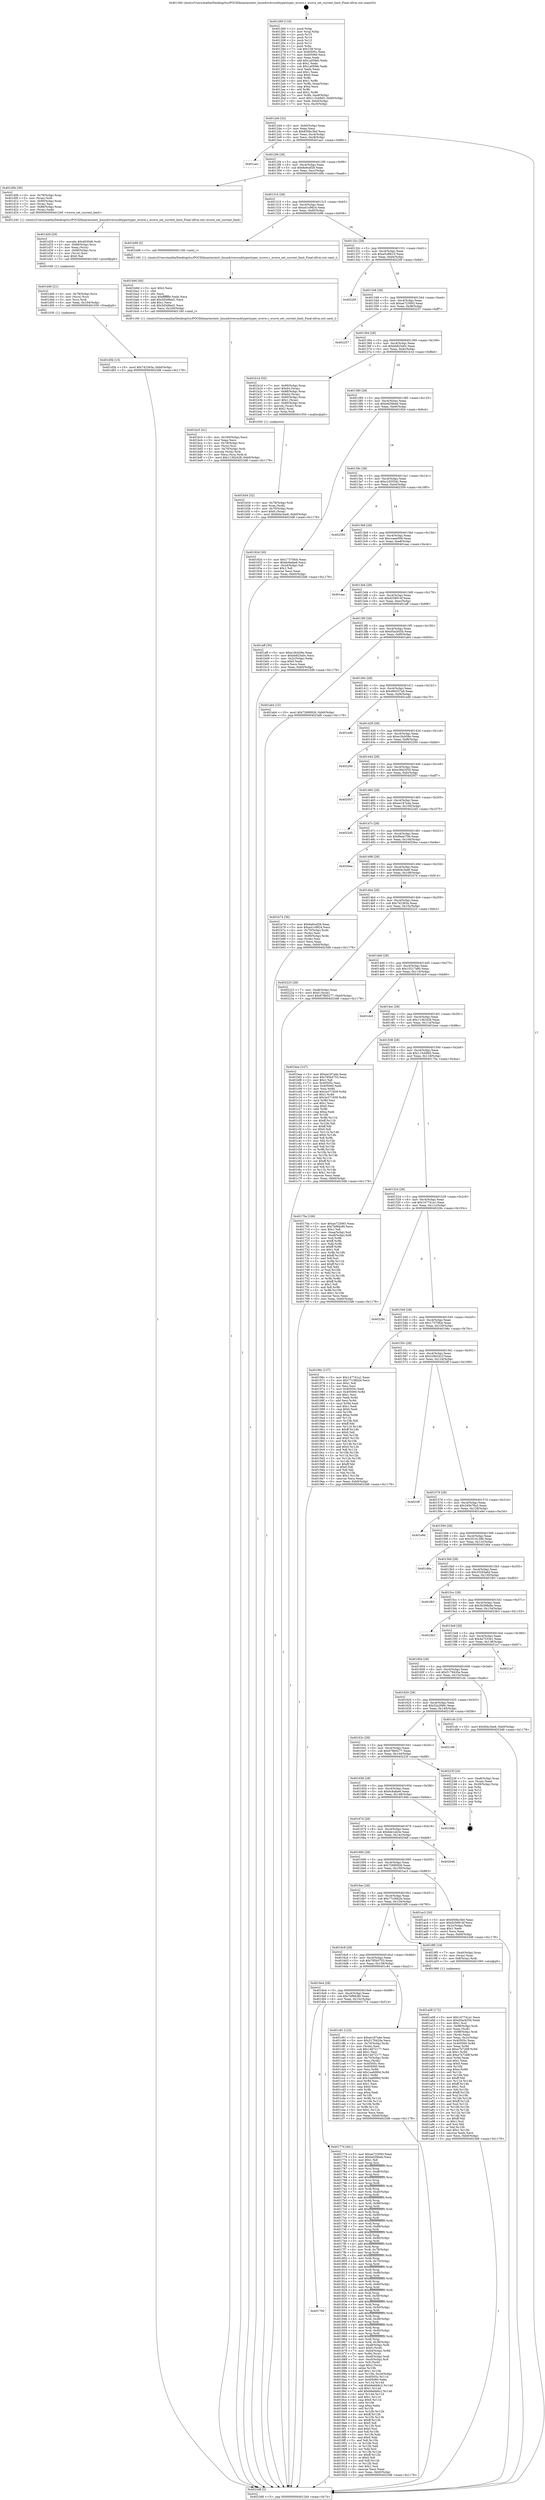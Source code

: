 digraph "0x401260" {
  label = "0x401260 (/mnt/c/Users/mathe/Desktop/tcc/POCII/binaries/extr_linuxdriversusbtypectypec_wcove.c_wcove_set_current_limit_Final-ollvm.out::main(0))"
  labelloc = "t"
  node[shape=record]

  Entry [label="",width=0.3,height=0.3,shape=circle,fillcolor=black,style=filled]
  "0x4012d4" [label="{
     0x4012d4 [32]\l
     | [instrs]\l
     &nbsp;&nbsp;0x4012d4 \<+6\>: mov -0xb0(%rbp),%eax\l
     &nbsp;&nbsp;0x4012da \<+2\>: mov %eax,%ecx\l
     &nbsp;&nbsp;0x4012dc \<+6\>: sub $0x850bc3b0,%ecx\l
     &nbsp;&nbsp;0x4012e2 \<+6\>: mov %eax,-0xc4(%rbp)\l
     &nbsp;&nbsp;0x4012e8 \<+6\>: mov %ecx,-0xc8(%rbp)\l
     &nbsp;&nbsp;0x4012ee \<+6\>: je 0000000000401ae1 \<main+0x881\>\l
  }"]
  "0x401ae1" [label="{
     0x401ae1\l
  }", style=dashed]
  "0x4012f4" [label="{
     0x4012f4 [28]\l
     | [instrs]\l
     &nbsp;&nbsp;0x4012f4 \<+5\>: jmp 00000000004012f9 \<main+0x99\>\l
     &nbsp;&nbsp;0x4012f9 \<+6\>: mov -0xc4(%rbp),%eax\l
     &nbsp;&nbsp;0x4012ff \<+5\>: sub $0x8a9cef28,%eax\l
     &nbsp;&nbsp;0x401304 \<+6\>: mov %eax,-0xcc(%rbp)\l
     &nbsp;&nbsp;0x40130a \<+6\>: je 0000000000401d0b \<main+0xaab\>\l
  }"]
  Exit [label="",width=0.3,height=0.3,shape=circle,fillcolor=black,style=filled,peripheries=2]
  "0x401d0b" [label="{
     0x401d0b [30]\l
     | [instrs]\l
     &nbsp;&nbsp;0x401d0b \<+4\>: mov -0x78(%rbp),%rax\l
     &nbsp;&nbsp;0x401d0f \<+3\>: mov (%rax),%rdi\l
     &nbsp;&nbsp;0x401d12 \<+7\>: mov -0x90(%rbp),%rax\l
     &nbsp;&nbsp;0x401d19 \<+2\>: mov (%rax),%esi\l
     &nbsp;&nbsp;0x401d1b \<+7\>: mov -0x88(%rbp),%rax\l
     &nbsp;&nbsp;0x401d22 \<+2\>: mov (%rax),%edx\l
     &nbsp;&nbsp;0x401d24 \<+5\>: call 0000000000401240 \<wcove_set_current_limit\>\l
     | [calls]\l
     &nbsp;&nbsp;0x401240 \{1\} (/mnt/c/Users/mathe/Desktop/tcc/POCII/binaries/extr_linuxdriversusbtypectypec_wcove.c_wcove_set_current_limit_Final-ollvm.out::wcove_set_current_limit)\l
  }"]
  "0x401310" [label="{
     0x401310 [28]\l
     | [instrs]\l
     &nbsp;&nbsp;0x401310 \<+5\>: jmp 0000000000401315 \<main+0xb5\>\l
     &nbsp;&nbsp;0x401315 \<+6\>: mov -0xc4(%rbp),%eax\l
     &nbsp;&nbsp;0x40131b \<+5\>: sub $0xa41c9824,%eax\l
     &nbsp;&nbsp;0x401320 \<+6\>: mov %eax,-0xd0(%rbp)\l
     &nbsp;&nbsp;0x401326 \<+6\>: je 0000000000401b98 \<main+0x938\>\l
  }"]
  "0x401d5b" [label="{
     0x401d5b [15]\l
     | [instrs]\l
     &nbsp;&nbsp;0x401d5b \<+10\>: movl $0x742363a,-0xb0(%rbp)\l
     &nbsp;&nbsp;0x401d65 \<+5\>: jmp 00000000004023d8 \<main+0x1178\>\l
  }"]
  "0x401b98" [label="{
     0x401b98 [5]\l
     | [instrs]\l
     &nbsp;&nbsp;0x401b98 \<+5\>: call 0000000000401160 \<next_i\>\l
     | [calls]\l
     &nbsp;&nbsp;0x401160 \{1\} (/mnt/c/Users/mathe/Desktop/tcc/POCII/binaries/extr_linuxdriversusbtypectypec_wcove.c_wcove_set_current_limit_Final-ollvm.out::next_i)\l
  }"]
  "0x40132c" [label="{
     0x40132c [28]\l
     | [instrs]\l
     &nbsp;&nbsp;0x40132c \<+5\>: jmp 0000000000401331 \<main+0xd1\>\l
     &nbsp;&nbsp;0x401331 \<+6\>: mov -0xc4(%rbp),%eax\l
     &nbsp;&nbsp;0x401337 \<+5\>: sub $0xa5c8fb10,%eax\l
     &nbsp;&nbsp;0x40133c \<+6\>: mov %eax,-0xd4(%rbp)\l
     &nbsp;&nbsp;0x401342 \<+6\>: je 000000000040220f \<main+0xfaf\>\l
  }"]
  "0x401d46" [label="{
     0x401d46 [21]\l
     | [instrs]\l
     &nbsp;&nbsp;0x401d46 \<+4\>: mov -0x78(%rbp),%rcx\l
     &nbsp;&nbsp;0x401d4a \<+3\>: mov (%rcx),%rcx\l
     &nbsp;&nbsp;0x401d4d \<+3\>: mov %rcx,%rdi\l
     &nbsp;&nbsp;0x401d50 \<+6\>: mov %eax,-0x164(%rbp)\l
     &nbsp;&nbsp;0x401d56 \<+5\>: call 0000000000401030 \<free@plt\>\l
     | [calls]\l
     &nbsp;&nbsp;0x401030 \{1\} (unknown)\l
  }"]
  "0x40220f" [label="{
     0x40220f\l
  }", style=dashed]
  "0x401348" [label="{
     0x401348 [28]\l
     | [instrs]\l
     &nbsp;&nbsp;0x401348 \<+5\>: jmp 000000000040134d \<main+0xed\>\l
     &nbsp;&nbsp;0x40134d \<+6\>: mov -0xc4(%rbp),%eax\l
     &nbsp;&nbsp;0x401353 \<+5\>: sub $0xae723093,%eax\l
     &nbsp;&nbsp;0x401358 \<+6\>: mov %eax,-0xd8(%rbp)\l
     &nbsp;&nbsp;0x40135e \<+6\>: je 0000000000402257 \<main+0xff7\>\l
  }"]
  "0x401d29" [label="{
     0x401d29 [29]\l
     | [instrs]\l
     &nbsp;&nbsp;0x401d29 \<+10\>: movabs $0x4030d6,%rdi\l
     &nbsp;&nbsp;0x401d33 \<+4\>: mov -0x68(%rbp),%rcx\l
     &nbsp;&nbsp;0x401d37 \<+2\>: mov %eax,(%rcx)\l
     &nbsp;&nbsp;0x401d39 \<+4\>: mov -0x68(%rbp),%rcx\l
     &nbsp;&nbsp;0x401d3d \<+2\>: mov (%rcx),%esi\l
     &nbsp;&nbsp;0x401d3f \<+2\>: mov $0x0,%al\l
     &nbsp;&nbsp;0x401d41 \<+5\>: call 0000000000401040 \<printf@plt\>\l
     | [calls]\l
     &nbsp;&nbsp;0x401040 \{1\} (unknown)\l
  }"]
  "0x402257" [label="{
     0x402257\l
  }", style=dashed]
  "0x401364" [label="{
     0x401364 [28]\l
     | [instrs]\l
     &nbsp;&nbsp;0x401364 \<+5\>: jmp 0000000000401369 \<main+0x109\>\l
     &nbsp;&nbsp;0x401369 \<+6\>: mov -0xc4(%rbp),%eax\l
     &nbsp;&nbsp;0x40136f \<+5\>: sub $0xbb825a0c,%eax\l
     &nbsp;&nbsp;0x401374 \<+6\>: mov %eax,-0xdc(%rbp)\l
     &nbsp;&nbsp;0x40137a \<+6\>: je 0000000000401b1d \<main+0x8bd\>\l
  }"]
  "0x401bc5" [label="{
     0x401bc5 [41]\l
     | [instrs]\l
     &nbsp;&nbsp;0x401bc5 \<+6\>: mov -0x160(%rbp),%ecx\l
     &nbsp;&nbsp;0x401bcb \<+3\>: imul %eax,%ecx\l
     &nbsp;&nbsp;0x401bce \<+4\>: mov -0x78(%rbp),%rsi\l
     &nbsp;&nbsp;0x401bd2 \<+3\>: mov (%rsi),%rsi\l
     &nbsp;&nbsp;0x401bd5 \<+4\>: mov -0x70(%rbp),%rdi\l
     &nbsp;&nbsp;0x401bd9 \<+3\>: movslq (%rdi),%rdi\l
     &nbsp;&nbsp;0x401bdc \<+3\>: mov %ecx,(%rsi,%rdi,4)\l
     &nbsp;&nbsp;0x401bdf \<+10\>: movl $0x11362428,-0xb0(%rbp)\l
     &nbsp;&nbsp;0x401be9 \<+5\>: jmp 00000000004023d8 \<main+0x1178\>\l
  }"]
  "0x401b1d" [label="{
     0x401b1d [55]\l
     | [instrs]\l
     &nbsp;&nbsp;0x401b1d \<+7\>: mov -0x90(%rbp),%rax\l
     &nbsp;&nbsp;0x401b24 \<+6\>: movl $0x64,(%rax)\l
     &nbsp;&nbsp;0x401b2a \<+7\>: mov -0x88(%rbp),%rax\l
     &nbsp;&nbsp;0x401b31 \<+6\>: movl $0x64,(%rax)\l
     &nbsp;&nbsp;0x401b37 \<+4\>: mov -0x80(%rbp),%rax\l
     &nbsp;&nbsp;0x401b3b \<+6\>: movl $0x1,(%rax)\l
     &nbsp;&nbsp;0x401b41 \<+4\>: mov -0x80(%rbp),%rax\l
     &nbsp;&nbsp;0x401b45 \<+3\>: movslq (%rax),%rax\l
     &nbsp;&nbsp;0x401b48 \<+4\>: shl $0x2,%rax\l
     &nbsp;&nbsp;0x401b4c \<+3\>: mov %rax,%rdi\l
     &nbsp;&nbsp;0x401b4f \<+5\>: call 0000000000401050 \<malloc@plt\>\l
     | [calls]\l
     &nbsp;&nbsp;0x401050 \{1\} (unknown)\l
  }"]
  "0x401380" [label="{
     0x401380 [28]\l
     | [instrs]\l
     &nbsp;&nbsp;0x401380 \<+5\>: jmp 0000000000401385 \<main+0x125\>\l
     &nbsp;&nbsp;0x401385 \<+6\>: mov -0xc4(%rbp),%eax\l
     &nbsp;&nbsp;0x40138b \<+5\>: sub $0xbd2f4beb,%eax\l
     &nbsp;&nbsp;0x401390 \<+6\>: mov %eax,-0xe0(%rbp)\l
     &nbsp;&nbsp;0x401396 \<+6\>: je 000000000040192d \<main+0x6cd\>\l
  }"]
  "0x401b9d" [label="{
     0x401b9d [40]\l
     | [instrs]\l
     &nbsp;&nbsp;0x401b9d \<+5\>: mov $0x2,%ecx\l
     &nbsp;&nbsp;0x401ba2 \<+1\>: cltd\l
     &nbsp;&nbsp;0x401ba3 \<+2\>: idiv %ecx\l
     &nbsp;&nbsp;0x401ba5 \<+6\>: imul $0xfffffffe,%edx,%ecx\l
     &nbsp;&nbsp;0x401bab \<+6\>: add $0x5d3d8ed1,%ecx\l
     &nbsp;&nbsp;0x401bb1 \<+3\>: add $0x1,%ecx\l
     &nbsp;&nbsp;0x401bb4 \<+6\>: sub $0x5d3d8ed1,%ecx\l
     &nbsp;&nbsp;0x401bba \<+6\>: mov %ecx,-0x160(%rbp)\l
     &nbsp;&nbsp;0x401bc0 \<+5\>: call 0000000000401160 \<next_i\>\l
     | [calls]\l
     &nbsp;&nbsp;0x401160 \{1\} (/mnt/c/Users/mathe/Desktop/tcc/POCII/binaries/extr_linuxdriversusbtypectypec_wcove.c_wcove_set_current_limit_Final-ollvm.out::next_i)\l
  }"]
  "0x40192d" [label="{
     0x40192d [30]\l
     | [instrs]\l
     &nbsp;&nbsp;0x40192d \<+5\>: mov $0x17370fcb,%eax\l
     &nbsp;&nbsp;0x401932 \<+5\>: mov $0x6c6afae6,%ecx\l
     &nbsp;&nbsp;0x401937 \<+3\>: mov -0x2d(%rbp),%dl\l
     &nbsp;&nbsp;0x40193a \<+3\>: test $0x1,%dl\l
     &nbsp;&nbsp;0x40193d \<+3\>: cmovne %ecx,%eax\l
     &nbsp;&nbsp;0x401940 \<+6\>: mov %eax,-0xb0(%rbp)\l
     &nbsp;&nbsp;0x401946 \<+5\>: jmp 00000000004023d8 \<main+0x1178\>\l
  }"]
  "0x40139c" [label="{
     0x40139c [28]\l
     | [instrs]\l
     &nbsp;&nbsp;0x40139c \<+5\>: jmp 00000000004013a1 \<main+0x141\>\l
     &nbsp;&nbsp;0x4013a1 \<+6\>: mov -0xc4(%rbp),%eax\l
     &nbsp;&nbsp;0x4013a7 \<+5\>: sub $0xc24555dc,%eax\l
     &nbsp;&nbsp;0x4013ac \<+6\>: mov %eax,-0xe4(%rbp)\l
     &nbsp;&nbsp;0x4013b2 \<+6\>: je 0000000000402350 \<main+0x10f0\>\l
  }"]
  "0x401b54" [label="{
     0x401b54 [32]\l
     | [instrs]\l
     &nbsp;&nbsp;0x401b54 \<+4\>: mov -0x78(%rbp),%rdi\l
     &nbsp;&nbsp;0x401b58 \<+3\>: mov %rax,(%rdi)\l
     &nbsp;&nbsp;0x401b5b \<+4\>: mov -0x70(%rbp),%rax\l
     &nbsp;&nbsp;0x401b5f \<+6\>: movl $0x0,(%rax)\l
     &nbsp;&nbsp;0x401b65 \<+10\>: movl $0xfd4c3ee6,-0xb0(%rbp)\l
     &nbsp;&nbsp;0x401b6f \<+5\>: jmp 00000000004023d8 \<main+0x1178\>\l
  }"]
  "0x402350" [label="{
     0x402350\l
  }", style=dashed]
  "0x4013b8" [label="{
     0x4013b8 [28]\l
     | [instrs]\l
     &nbsp;&nbsp;0x4013b8 \<+5\>: jmp 00000000004013bd \<main+0x15d\>\l
     &nbsp;&nbsp;0x4013bd \<+6\>: mov -0xc4(%rbp),%eax\l
     &nbsp;&nbsp;0x4013c3 \<+5\>: sub $0xccaee008,%eax\l
     &nbsp;&nbsp;0x4013c8 \<+6\>: mov %eax,-0xe8(%rbp)\l
     &nbsp;&nbsp;0x4013ce \<+6\>: je 0000000000401eac \<main+0xc4c\>\l
  }"]
  "0x401a08" [label="{
     0x401a08 [172]\l
     | [instrs]\l
     &nbsp;&nbsp;0x401a08 \<+5\>: mov $0x147741a1,%ecx\l
     &nbsp;&nbsp;0x401a0d \<+5\>: mov $0xd5acb55b,%edx\l
     &nbsp;&nbsp;0x401a12 \<+3\>: mov $0x1,%sil\l
     &nbsp;&nbsp;0x401a15 \<+7\>: mov -0x98(%rbp),%rdi\l
     &nbsp;&nbsp;0x401a1c \<+2\>: mov %eax,(%rdi)\l
     &nbsp;&nbsp;0x401a1e \<+7\>: mov -0x98(%rbp),%rdi\l
     &nbsp;&nbsp;0x401a25 \<+2\>: mov (%rdi),%eax\l
     &nbsp;&nbsp;0x401a27 \<+3\>: mov %eax,-0x2c(%rbp)\l
     &nbsp;&nbsp;0x401a2a \<+7\>: mov 0x40505c,%eax\l
     &nbsp;&nbsp;0x401a31 \<+8\>: mov 0x405060,%r8d\l
     &nbsp;&nbsp;0x401a39 \<+3\>: mov %eax,%r9d\l
     &nbsp;&nbsp;0x401a3c \<+7\>: sub $0xe7b726ff,%r9d\l
     &nbsp;&nbsp;0x401a43 \<+4\>: sub $0x1,%r9d\l
     &nbsp;&nbsp;0x401a47 \<+7\>: add $0xe7b726ff,%r9d\l
     &nbsp;&nbsp;0x401a4e \<+4\>: imul %r9d,%eax\l
     &nbsp;&nbsp;0x401a52 \<+3\>: and $0x1,%eax\l
     &nbsp;&nbsp;0x401a55 \<+3\>: cmp $0x0,%eax\l
     &nbsp;&nbsp;0x401a58 \<+4\>: sete %r10b\l
     &nbsp;&nbsp;0x401a5c \<+4\>: cmp $0xa,%r8d\l
     &nbsp;&nbsp;0x401a60 \<+4\>: setl %r11b\l
     &nbsp;&nbsp;0x401a64 \<+3\>: mov %r10b,%bl\l
     &nbsp;&nbsp;0x401a67 \<+3\>: xor $0xff,%bl\l
     &nbsp;&nbsp;0x401a6a \<+3\>: mov %r11b,%r14b\l
     &nbsp;&nbsp;0x401a6d \<+4\>: xor $0xff,%r14b\l
     &nbsp;&nbsp;0x401a71 \<+4\>: xor $0x1,%sil\l
     &nbsp;&nbsp;0x401a75 \<+3\>: mov %bl,%r15b\l
     &nbsp;&nbsp;0x401a78 \<+4\>: and $0xff,%r15b\l
     &nbsp;&nbsp;0x401a7c \<+3\>: and %sil,%r10b\l
     &nbsp;&nbsp;0x401a7f \<+3\>: mov %r14b,%r12b\l
     &nbsp;&nbsp;0x401a82 \<+4\>: and $0xff,%r12b\l
     &nbsp;&nbsp;0x401a86 \<+3\>: and %sil,%r11b\l
     &nbsp;&nbsp;0x401a89 \<+3\>: or %r10b,%r15b\l
     &nbsp;&nbsp;0x401a8c \<+3\>: or %r11b,%r12b\l
     &nbsp;&nbsp;0x401a8f \<+3\>: xor %r12b,%r15b\l
     &nbsp;&nbsp;0x401a92 \<+3\>: or %r14b,%bl\l
     &nbsp;&nbsp;0x401a95 \<+3\>: xor $0xff,%bl\l
     &nbsp;&nbsp;0x401a98 \<+4\>: or $0x1,%sil\l
     &nbsp;&nbsp;0x401a9c \<+3\>: and %sil,%bl\l
     &nbsp;&nbsp;0x401a9f \<+3\>: or %bl,%r15b\l
     &nbsp;&nbsp;0x401aa2 \<+4\>: test $0x1,%r15b\l
     &nbsp;&nbsp;0x401aa6 \<+3\>: cmovne %edx,%ecx\l
     &nbsp;&nbsp;0x401aa9 \<+6\>: mov %ecx,-0xb0(%rbp)\l
     &nbsp;&nbsp;0x401aaf \<+5\>: jmp 00000000004023d8 \<main+0x1178\>\l
  }"]
  "0x401eac" [label="{
     0x401eac\l
  }", style=dashed]
  "0x4013d4" [label="{
     0x4013d4 [28]\l
     | [instrs]\l
     &nbsp;&nbsp;0x4013d4 \<+5\>: jmp 00000000004013d9 \<main+0x179\>\l
     &nbsp;&nbsp;0x4013d9 \<+6\>: mov -0xc4(%rbp),%eax\l
     &nbsp;&nbsp;0x4013df \<+5\>: sub $0xd258914f,%eax\l
     &nbsp;&nbsp;0x4013e4 \<+6\>: mov %eax,-0xec(%rbp)\l
     &nbsp;&nbsp;0x4013ea \<+6\>: je 0000000000401aff \<main+0x89f\>\l
  }"]
  "0x401700" [label="{
     0x401700\l
  }", style=dashed]
  "0x401aff" [label="{
     0x401aff [30]\l
     | [instrs]\l
     &nbsp;&nbsp;0x401aff \<+5\>: mov $0xe18cb58e,%eax\l
     &nbsp;&nbsp;0x401b04 \<+5\>: mov $0xbb825a0c,%ecx\l
     &nbsp;&nbsp;0x401b09 \<+3\>: mov -0x2c(%rbp),%edx\l
     &nbsp;&nbsp;0x401b0c \<+3\>: cmp $0x0,%edx\l
     &nbsp;&nbsp;0x401b0f \<+3\>: cmove %ecx,%eax\l
     &nbsp;&nbsp;0x401b12 \<+6\>: mov %eax,-0xb0(%rbp)\l
     &nbsp;&nbsp;0x401b18 \<+5\>: jmp 00000000004023d8 \<main+0x1178\>\l
  }"]
  "0x4013f0" [label="{
     0x4013f0 [28]\l
     | [instrs]\l
     &nbsp;&nbsp;0x4013f0 \<+5\>: jmp 00000000004013f5 \<main+0x195\>\l
     &nbsp;&nbsp;0x4013f5 \<+6\>: mov -0xc4(%rbp),%eax\l
     &nbsp;&nbsp;0x4013fb \<+5\>: sub $0xd5acb55b,%eax\l
     &nbsp;&nbsp;0x401400 \<+6\>: mov %eax,-0xf0(%rbp)\l
     &nbsp;&nbsp;0x401406 \<+6\>: je 0000000000401ab4 \<main+0x854\>\l
  }"]
  "0x401774" [label="{
     0x401774 [441]\l
     | [instrs]\l
     &nbsp;&nbsp;0x401774 \<+5\>: mov $0xae723093,%eax\l
     &nbsp;&nbsp;0x401779 \<+5\>: mov $0xbd2f4beb,%ecx\l
     &nbsp;&nbsp;0x40177e \<+2\>: mov $0x1,%dl\l
     &nbsp;&nbsp;0x401780 \<+3\>: mov %rsp,%rsi\l
     &nbsp;&nbsp;0x401783 \<+4\>: add $0xfffffffffffffff0,%rsi\l
     &nbsp;&nbsp;0x401787 \<+3\>: mov %rsi,%rsp\l
     &nbsp;&nbsp;0x40178a \<+7\>: mov %rsi,-0xa8(%rbp)\l
     &nbsp;&nbsp;0x401791 \<+3\>: mov %rsp,%rsi\l
     &nbsp;&nbsp;0x401794 \<+4\>: add $0xfffffffffffffff0,%rsi\l
     &nbsp;&nbsp;0x401798 \<+3\>: mov %rsi,%rsp\l
     &nbsp;&nbsp;0x40179b \<+3\>: mov %rsp,%rdi\l
     &nbsp;&nbsp;0x40179e \<+4\>: add $0xfffffffffffffff0,%rdi\l
     &nbsp;&nbsp;0x4017a2 \<+3\>: mov %rdi,%rsp\l
     &nbsp;&nbsp;0x4017a5 \<+7\>: mov %rdi,-0xa0(%rbp)\l
     &nbsp;&nbsp;0x4017ac \<+3\>: mov %rsp,%rdi\l
     &nbsp;&nbsp;0x4017af \<+4\>: add $0xfffffffffffffff0,%rdi\l
     &nbsp;&nbsp;0x4017b3 \<+3\>: mov %rdi,%rsp\l
     &nbsp;&nbsp;0x4017b6 \<+7\>: mov %rdi,-0x98(%rbp)\l
     &nbsp;&nbsp;0x4017bd \<+3\>: mov %rsp,%rdi\l
     &nbsp;&nbsp;0x4017c0 \<+4\>: add $0xfffffffffffffff0,%rdi\l
     &nbsp;&nbsp;0x4017c4 \<+3\>: mov %rdi,%rsp\l
     &nbsp;&nbsp;0x4017c7 \<+7\>: mov %rdi,-0x90(%rbp)\l
     &nbsp;&nbsp;0x4017ce \<+3\>: mov %rsp,%rdi\l
     &nbsp;&nbsp;0x4017d1 \<+4\>: add $0xfffffffffffffff0,%rdi\l
     &nbsp;&nbsp;0x4017d5 \<+3\>: mov %rdi,%rsp\l
     &nbsp;&nbsp;0x4017d8 \<+7\>: mov %rdi,-0x88(%rbp)\l
     &nbsp;&nbsp;0x4017df \<+3\>: mov %rsp,%rdi\l
     &nbsp;&nbsp;0x4017e2 \<+4\>: add $0xfffffffffffffff0,%rdi\l
     &nbsp;&nbsp;0x4017e6 \<+3\>: mov %rdi,%rsp\l
     &nbsp;&nbsp;0x4017e9 \<+4\>: mov %rdi,-0x80(%rbp)\l
     &nbsp;&nbsp;0x4017ed \<+3\>: mov %rsp,%rdi\l
     &nbsp;&nbsp;0x4017f0 \<+4\>: add $0xfffffffffffffff0,%rdi\l
     &nbsp;&nbsp;0x4017f4 \<+3\>: mov %rdi,%rsp\l
     &nbsp;&nbsp;0x4017f7 \<+4\>: mov %rdi,-0x78(%rbp)\l
     &nbsp;&nbsp;0x4017fb \<+3\>: mov %rsp,%rdi\l
     &nbsp;&nbsp;0x4017fe \<+4\>: add $0xfffffffffffffff0,%rdi\l
     &nbsp;&nbsp;0x401802 \<+3\>: mov %rdi,%rsp\l
     &nbsp;&nbsp;0x401805 \<+4\>: mov %rdi,-0x70(%rbp)\l
     &nbsp;&nbsp;0x401809 \<+3\>: mov %rsp,%rdi\l
     &nbsp;&nbsp;0x40180c \<+4\>: add $0xfffffffffffffff0,%rdi\l
     &nbsp;&nbsp;0x401810 \<+3\>: mov %rdi,%rsp\l
     &nbsp;&nbsp;0x401813 \<+4\>: mov %rdi,-0x68(%rbp)\l
     &nbsp;&nbsp;0x401817 \<+3\>: mov %rsp,%rdi\l
     &nbsp;&nbsp;0x40181a \<+4\>: add $0xfffffffffffffff0,%rdi\l
     &nbsp;&nbsp;0x40181e \<+3\>: mov %rdi,%rsp\l
     &nbsp;&nbsp;0x401821 \<+4\>: mov %rdi,-0x60(%rbp)\l
     &nbsp;&nbsp;0x401825 \<+3\>: mov %rsp,%rdi\l
     &nbsp;&nbsp;0x401828 \<+4\>: add $0xfffffffffffffff0,%rdi\l
     &nbsp;&nbsp;0x40182c \<+3\>: mov %rdi,%rsp\l
     &nbsp;&nbsp;0x40182f \<+4\>: mov %rdi,-0x58(%rbp)\l
     &nbsp;&nbsp;0x401833 \<+3\>: mov %rsp,%rdi\l
     &nbsp;&nbsp;0x401836 \<+4\>: add $0xfffffffffffffff0,%rdi\l
     &nbsp;&nbsp;0x40183a \<+3\>: mov %rdi,%rsp\l
     &nbsp;&nbsp;0x40183d \<+4\>: mov %rdi,-0x50(%rbp)\l
     &nbsp;&nbsp;0x401841 \<+3\>: mov %rsp,%rdi\l
     &nbsp;&nbsp;0x401844 \<+4\>: add $0xfffffffffffffff0,%rdi\l
     &nbsp;&nbsp;0x401848 \<+3\>: mov %rdi,%rsp\l
     &nbsp;&nbsp;0x40184b \<+4\>: mov %rdi,-0x48(%rbp)\l
     &nbsp;&nbsp;0x40184f \<+3\>: mov %rsp,%rdi\l
     &nbsp;&nbsp;0x401852 \<+4\>: add $0xfffffffffffffff0,%rdi\l
     &nbsp;&nbsp;0x401856 \<+3\>: mov %rdi,%rsp\l
     &nbsp;&nbsp;0x401859 \<+4\>: mov %rdi,-0x40(%rbp)\l
     &nbsp;&nbsp;0x40185d \<+3\>: mov %rsp,%rdi\l
     &nbsp;&nbsp;0x401860 \<+4\>: add $0xfffffffffffffff0,%rdi\l
     &nbsp;&nbsp;0x401864 \<+3\>: mov %rdi,%rsp\l
     &nbsp;&nbsp;0x401867 \<+4\>: mov %rdi,-0x38(%rbp)\l
     &nbsp;&nbsp;0x40186b \<+7\>: mov -0xa8(%rbp),%rdi\l
     &nbsp;&nbsp;0x401872 \<+6\>: movl $0x0,(%rdi)\l
     &nbsp;&nbsp;0x401878 \<+7\>: mov -0xb4(%rbp),%r8d\l
     &nbsp;&nbsp;0x40187f \<+3\>: mov %r8d,(%rsi)\l
     &nbsp;&nbsp;0x401882 \<+7\>: mov -0xa0(%rbp),%rdi\l
     &nbsp;&nbsp;0x401889 \<+7\>: mov -0xc0(%rbp),%r9\l
     &nbsp;&nbsp;0x401890 \<+3\>: mov %r9,(%rdi)\l
     &nbsp;&nbsp;0x401893 \<+3\>: cmpl $0x2,(%rsi)\l
     &nbsp;&nbsp;0x401896 \<+4\>: setne %r10b\l
     &nbsp;&nbsp;0x40189a \<+4\>: and $0x1,%r10b\l
     &nbsp;&nbsp;0x40189e \<+4\>: mov %r10b,-0x2d(%rbp)\l
     &nbsp;&nbsp;0x4018a2 \<+8\>: mov 0x40505c,%r11d\l
     &nbsp;&nbsp;0x4018aa \<+7\>: mov 0x405060,%ebx\l
     &nbsp;&nbsp;0x4018b1 \<+3\>: mov %r11d,%r14d\l
     &nbsp;&nbsp;0x4018b4 \<+7\>: sub $0xb6ebb6c2,%r14d\l
     &nbsp;&nbsp;0x4018bb \<+4\>: sub $0x1,%r14d\l
     &nbsp;&nbsp;0x4018bf \<+7\>: add $0xb6ebb6c2,%r14d\l
     &nbsp;&nbsp;0x4018c6 \<+4\>: imul %r14d,%r11d\l
     &nbsp;&nbsp;0x4018ca \<+4\>: and $0x1,%r11d\l
     &nbsp;&nbsp;0x4018ce \<+4\>: cmp $0x0,%r11d\l
     &nbsp;&nbsp;0x4018d2 \<+4\>: sete %r10b\l
     &nbsp;&nbsp;0x4018d6 \<+3\>: cmp $0xa,%ebx\l
     &nbsp;&nbsp;0x4018d9 \<+4\>: setl %r15b\l
     &nbsp;&nbsp;0x4018dd \<+3\>: mov %r10b,%r12b\l
     &nbsp;&nbsp;0x4018e0 \<+4\>: xor $0xff,%r12b\l
     &nbsp;&nbsp;0x4018e4 \<+3\>: mov %r15b,%r13b\l
     &nbsp;&nbsp;0x4018e7 \<+4\>: xor $0xff,%r13b\l
     &nbsp;&nbsp;0x4018eb \<+3\>: xor $0x0,%dl\l
     &nbsp;&nbsp;0x4018ee \<+3\>: mov %r12b,%sil\l
     &nbsp;&nbsp;0x4018f1 \<+4\>: and $0x0,%sil\l
     &nbsp;&nbsp;0x4018f5 \<+3\>: and %dl,%r10b\l
     &nbsp;&nbsp;0x4018f8 \<+3\>: mov %r13b,%dil\l
     &nbsp;&nbsp;0x4018fb \<+4\>: and $0x0,%dil\l
     &nbsp;&nbsp;0x4018ff \<+3\>: and %dl,%r15b\l
     &nbsp;&nbsp;0x401902 \<+3\>: or %r10b,%sil\l
     &nbsp;&nbsp;0x401905 \<+3\>: or %r15b,%dil\l
     &nbsp;&nbsp;0x401908 \<+3\>: xor %dil,%sil\l
     &nbsp;&nbsp;0x40190b \<+3\>: or %r13b,%r12b\l
     &nbsp;&nbsp;0x40190e \<+4\>: xor $0xff,%r12b\l
     &nbsp;&nbsp;0x401912 \<+3\>: or $0x0,%dl\l
     &nbsp;&nbsp;0x401915 \<+3\>: and %dl,%r12b\l
     &nbsp;&nbsp;0x401918 \<+3\>: or %r12b,%sil\l
     &nbsp;&nbsp;0x40191b \<+4\>: test $0x1,%sil\l
     &nbsp;&nbsp;0x40191f \<+3\>: cmovne %ecx,%eax\l
     &nbsp;&nbsp;0x401922 \<+6\>: mov %eax,-0xb0(%rbp)\l
     &nbsp;&nbsp;0x401928 \<+5\>: jmp 00000000004023d8 \<main+0x1178\>\l
  }"]
  "0x401ab4" [label="{
     0x401ab4 [15]\l
     | [instrs]\l
     &nbsp;&nbsp;0x401ab4 \<+10\>: movl $0x72690926,-0xb0(%rbp)\l
     &nbsp;&nbsp;0x401abe \<+5\>: jmp 00000000004023d8 \<main+0x1178\>\l
  }"]
  "0x40140c" [label="{
     0x40140c [28]\l
     | [instrs]\l
     &nbsp;&nbsp;0x40140c \<+5\>: jmp 0000000000401411 \<main+0x1b1\>\l
     &nbsp;&nbsp;0x401411 \<+6\>: mov -0xc4(%rbp),%eax\l
     &nbsp;&nbsp;0x401417 \<+5\>: sub $0xd9d337a9,%eax\l
     &nbsp;&nbsp;0x40141c \<+6\>: mov %eax,-0xf4(%rbp)\l
     &nbsp;&nbsp;0x401422 \<+6\>: je 0000000000401ed0 \<main+0xc70\>\l
  }"]
  "0x4016e4" [label="{
     0x4016e4 [28]\l
     | [instrs]\l
     &nbsp;&nbsp;0x4016e4 \<+5\>: jmp 00000000004016e9 \<main+0x489\>\l
     &nbsp;&nbsp;0x4016e9 \<+6\>: mov -0xc4(%rbp),%eax\l
     &nbsp;&nbsp;0x4016ef \<+5\>: sub $0x7bf9dc80,%eax\l
     &nbsp;&nbsp;0x4016f4 \<+6\>: mov %eax,-0x15c(%rbp)\l
     &nbsp;&nbsp;0x4016fa \<+6\>: je 0000000000401774 \<main+0x514\>\l
  }"]
  "0x401ed0" [label="{
     0x401ed0\l
  }", style=dashed]
  "0x401428" [label="{
     0x401428 [28]\l
     | [instrs]\l
     &nbsp;&nbsp;0x401428 \<+5\>: jmp 000000000040142d \<main+0x1cd\>\l
     &nbsp;&nbsp;0x40142d \<+6\>: mov -0xc4(%rbp),%eax\l
     &nbsp;&nbsp;0x401433 \<+5\>: sub $0xe18cb58e,%eax\l
     &nbsp;&nbsp;0x401438 \<+6\>: mov %eax,-0xf8(%rbp)\l
     &nbsp;&nbsp;0x40143e \<+6\>: je 0000000000402200 \<main+0xfa0\>\l
  }"]
  "0x401c81" [label="{
     0x401c81 [123]\l
     | [instrs]\l
     &nbsp;&nbsp;0x401c81 \<+5\>: mov $0xee187a4e,%eax\l
     &nbsp;&nbsp;0x401c86 \<+5\>: mov $0x5179420a,%ecx\l
     &nbsp;&nbsp;0x401c8b \<+4\>: mov -0x70(%rbp),%rdx\l
     &nbsp;&nbsp;0x401c8f \<+2\>: mov (%rdx),%esi\l
     &nbsp;&nbsp;0x401c91 \<+6\>: sub $0x14672177,%esi\l
     &nbsp;&nbsp;0x401c97 \<+3\>: add $0x1,%esi\l
     &nbsp;&nbsp;0x401c9a \<+6\>: add $0x14672177,%esi\l
     &nbsp;&nbsp;0x401ca0 \<+4\>: mov -0x70(%rbp),%rdx\l
     &nbsp;&nbsp;0x401ca4 \<+2\>: mov %esi,(%rdx)\l
     &nbsp;&nbsp;0x401ca6 \<+7\>: mov 0x40505c,%esi\l
     &nbsp;&nbsp;0x401cad \<+7\>: mov 0x405060,%edi\l
     &nbsp;&nbsp;0x401cb4 \<+3\>: mov %esi,%r8d\l
     &nbsp;&nbsp;0x401cb7 \<+7\>: add $0x1eafd90d,%r8d\l
     &nbsp;&nbsp;0x401cbe \<+4\>: sub $0x1,%r8d\l
     &nbsp;&nbsp;0x401cc2 \<+7\>: sub $0x1eafd90d,%r8d\l
     &nbsp;&nbsp;0x401cc9 \<+4\>: imul %r8d,%esi\l
     &nbsp;&nbsp;0x401ccd \<+3\>: and $0x1,%esi\l
     &nbsp;&nbsp;0x401cd0 \<+3\>: cmp $0x0,%esi\l
     &nbsp;&nbsp;0x401cd3 \<+4\>: sete %r9b\l
     &nbsp;&nbsp;0x401cd7 \<+3\>: cmp $0xa,%edi\l
     &nbsp;&nbsp;0x401cda \<+4\>: setl %r10b\l
     &nbsp;&nbsp;0x401cde \<+3\>: mov %r9b,%r11b\l
     &nbsp;&nbsp;0x401ce1 \<+3\>: and %r10b,%r11b\l
     &nbsp;&nbsp;0x401ce4 \<+3\>: xor %r10b,%r9b\l
     &nbsp;&nbsp;0x401ce7 \<+3\>: or %r9b,%r11b\l
     &nbsp;&nbsp;0x401cea \<+4\>: test $0x1,%r11b\l
     &nbsp;&nbsp;0x401cee \<+3\>: cmovne %ecx,%eax\l
     &nbsp;&nbsp;0x401cf1 \<+6\>: mov %eax,-0xb0(%rbp)\l
     &nbsp;&nbsp;0x401cf7 \<+5\>: jmp 00000000004023d8 \<main+0x1178\>\l
  }"]
  "0x402200" [label="{
     0x402200\l
  }", style=dashed]
  "0x401444" [label="{
     0x401444 [28]\l
     | [instrs]\l
     &nbsp;&nbsp;0x401444 \<+5\>: jmp 0000000000401449 \<main+0x1e9\>\l
     &nbsp;&nbsp;0x401449 \<+6\>: mov -0xc4(%rbp),%eax\l
     &nbsp;&nbsp;0x40144f \<+5\>: sub $0xe3642050,%eax\l
     &nbsp;&nbsp;0x401454 \<+6\>: mov %eax,-0xfc(%rbp)\l
     &nbsp;&nbsp;0x40145a \<+6\>: je 0000000000402057 \<main+0xdf7\>\l
  }"]
  "0x4016c8" [label="{
     0x4016c8 [28]\l
     | [instrs]\l
     &nbsp;&nbsp;0x4016c8 \<+5\>: jmp 00000000004016cd \<main+0x46d\>\l
     &nbsp;&nbsp;0x4016cd \<+6\>: mov -0xc4(%rbp),%eax\l
     &nbsp;&nbsp;0x4016d3 \<+5\>: sub $0x785b5753,%eax\l
     &nbsp;&nbsp;0x4016d8 \<+6\>: mov %eax,-0x158(%rbp)\l
     &nbsp;&nbsp;0x4016de \<+6\>: je 0000000000401c81 \<main+0xa21\>\l
  }"]
  "0x402057" [label="{
     0x402057\l
  }", style=dashed]
  "0x401460" [label="{
     0x401460 [28]\l
     | [instrs]\l
     &nbsp;&nbsp;0x401460 \<+5\>: jmp 0000000000401465 \<main+0x205\>\l
     &nbsp;&nbsp;0x401465 \<+6\>: mov -0xc4(%rbp),%eax\l
     &nbsp;&nbsp;0x40146b \<+5\>: sub $0xee187a4e,%eax\l
     &nbsp;&nbsp;0x401470 \<+6\>: mov %eax,-0x100(%rbp)\l
     &nbsp;&nbsp;0x401476 \<+6\>: je 00000000004022d5 \<main+0x1075\>\l
  }"]
  "0x4019f5" [label="{
     0x4019f5 [19]\l
     | [instrs]\l
     &nbsp;&nbsp;0x4019f5 \<+7\>: mov -0xa0(%rbp),%rax\l
     &nbsp;&nbsp;0x4019fc \<+3\>: mov (%rax),%rax\l
     &nbsp;&nbsp;0x4019ff \<+4\>: mov 0x8(%rax),%rdi\l
     &nbsp;&nbsp;0x401a03 \<+5\>: call 0000000000401060 \<atoi@plt\>\l
     | [calls]\l
     &nbsp;&nbsp;0x401060 \{1\} (unknown)\l
  }"]
  "0x4022d5" [label="{
     0x4022d5\l
  }", style=dashed]
  "0x40147c" [label="{
     0x40147c [28]\l
     | [instrs]\l
     &nbsp;&nbsp;0x40147c \<+5\>: jmp 0000000000401481 \<main+0x221\>\l
     &nbsp;&nbsp;0x401481 \<+6\>: mov -0xc4(%rbp),%eax\l
     &nbsp;&nbsp;0x401487 \<+5\>: sub $0xf9a4c70b,%eax\l
     &nbsp;&nbsp;0x40148c \<+6\>: mov %eax,-0x104(%rbp)\l
     &nbsp;&nbsp;0x401492 \<+6\>: je 00000000004020ea \<main+0xe8a\>\l
  }"]
  "0x4016ac" [label="{
     0x4016ac [28]\l
     | [instrs]\l
     &nbsp;&nbsp;0x4016ac \<+5\>: jmp 00000000004016b1 \<main+0x451\>\l
     &nbsp;&nbsp;0x4016b1 \<+6\>: mov -0xc4(%rbp),%eax\l
     &nbsp;&nbsp;0x4016b7 \<+5\>: sub $0x77c36b2b,%eax\l
     &nbsp;&nbsp;0x4016bc \<+6\>: mov %eax,-0x154(%rbp)\l
     &nbsp;&nbsp;0x4016c2 \<+6\>: je 00000000004019f5 \<main+0x795\>\l
  }"]
  "0x4020ea" [label="{
     0x4020ea\l
  }", style=dashed]
  "0x401498" [label="{
     0x401498 [28]\l
     | [instrs]\l
     &nbsp;&nbsp;0x401498 \<+5\>: jmp 000000000040149d \<main+0x23d\>\l
     &nbsp;&nbsp;0x40149d \<+6\>: mov -0xc4(%rbp),%eax\l
     &nbsp;&nbsp;0x4014a3 \<+5\>: sub $0xfd4c3ee6,%eax\l
     &nbsp;&nbsp;0x4014a8 \<+6\>: mov %eax,-0x108(%rbp)\l
     &nbsp;&nbsp;0x4014ae \<+6\>: je 0000000000401b74 \<main+0x914\>\l
  }"]
  "0x401ac3" [label="{
     0x401ac3 [30]\l
     | [instrs]\l
     &nbsp;&nbsp;0x401ac3 \<+5\>: mov $0x850bc3b0,%eax\l
     &nbsp;&nbsp;0x401ac8 \<+5\>: mov $0xd258914f,%ecx\l
     &nbsp;&nbsp;0x401acd \<+3\>: mov -0x2c(%rbp),%edx\l
     &nbsp;&nbsp;0x401ad0 \<+3\>: cmp $0x1,%edx\l
     &nbsp;&nbsp;0x401ad3 \<+3\>: cmovl %ecx,%eax\l
     &nbsp;&nbsp;0x401ad6 \<+6\>: mov %eax,-0xb0(%rbp)\l
     &nbsp;&nbsp;0x401adc \<+5\>: jmp 00000000004023d8 \<main+0x1178\>\l
  }"]
  "0x401b74" [label="{
     0x401b74 [36]\l
     | [instrs]\l
     &nbsp;&nbsp;0x401b74 \<+5\>: mov $0x8a9cef28,%eax\l
     &nbsp;&nbsp;0x401b79 \<+5\>: mov $0xa41c9824,%ecx\l
     &nbsp;&nbsp;0x401b7e \<+4\>: mov -0x70(%rbp),%rdx\l
     &nbsp;&nbsp;0x401b82 \<+2\>: mov (%rdx),%esi\l
     &nbsp;&nbsp;0x401b84 \<+4\>: mov -0x80(%rbp),%rdx\l
     &nbsp;&nbsp;0x401b88 \<+2\>: cmp (%rdx),%esi\l
     &nbsp;&nbsp;0x401b8a \<+3\>: cmovl %ecx,%eax\l
     &nbsp;&nbsp;0x401b8d \<+6\>: mov %eax,-0xb0(%rbp)\l
     &nbsp;&nbsp;0x401b93 \<+5\>: jmp 00000000004023d8 \<main+0x1178\>\l
  }"]
  "0x4014b4" [label="{
     0x4014b4 [28]\l
     | [instrs]\l
     &nbsp;&nbsp;0x4014b4 \<+5\>: jmp 00000000004014b9 \<main+0x259\>\l
     &nbsp;&nbsp;0x4014b9 \<+6\>: mov -0xc4(%rbp),%eax\l
     &nbsp;&nbsp;0x4014bf \<+5\>: sub $0x742363a,%eax\l
     &nbsp;&nbsp;0x4014c4 \<+6\>: mov %eax,-0x10c(%rbp)\l
     &nbsp;&nbsp;0x4014ca \<+6\>: je 0000000000402223 \<main+0xfc3\>\l
  }"]
  "0x401690" [label="{
     0x401690 [28]\l
     | [instrs]\l
     &nbsp;&nbsp;0x401690 \<+5\>: jmp 0000000000401695 \<main+0x435\>\l
     &nbsp;&nbsp;0x401695 \<+6\>: mov -0xc4(%rbp),%eax\l
     &nbsp;&nbsp;0x40169b \<+5\>: sub $0x72690926,%eax\l
     &nbsp;&nbsp;0x4016a0 \<+6\>: mov %eax,-0x150(%rbp)\l
     &nbsp;&nbsp;0x4016a6 \<+6\>: je 0000000000401ac3 \<main+0x863\>\l
  }"]
  "0x402223" [label="{
     0x402223 [28]\l
     | [instrs]\l
     &nbsp;&nbsp;0x402223 \<+7\>: mov -0xa8(%rbp),%rax\l
     &nbsp;&nbsp;0x40222a \<+6\>: movl $0x0,(%rax)\l
     &nbsp;&nbsp;0x402230 \<+10\>: movl $0x678b0277,-0xb0(%rbp)\l
     &nbsp;&nbsp;0x40223a \<+5\>: jmp 00000000004023d8 \<main+0x1178\>\l
  }"]
  "0x4014d0" [label="{
     0x4014d0 [28]\l
     | [instrs]\l
     &nbsp;&nbsp;0x4014d0 \<+5\>: jmp 00000000004014d5 \<main+0x275\>\l
     &nbsp;&nbsp;0x4014d5 \<+6\>: mov -0xc4(%rbp),%eax\l
     &nbsp;&nbsp;0x4014db \<+5\>: sub $0x10217a80,%eax\l
     &nbsp;&nbsp;0x4014e0 \<+6\>: mov %eax,-0x110(%rbp)\l
     &nbsp;&nbsp;0x4014e6 \<+6\>: je 0000000000401dc0 \<main+0xb60\>\l
  }"]
  "0x402048" [label="{
     0x402048\l
  }", style=dashed]
  "0x401dc0" [label="{
     0x401dc0\l
  }", style=dashed]
  "0x4014ec" [label="{
     0x4014ec [28]\l
     | [instrs]\l
     &nbsp;&nbsp;0x4014ec \<+5\>: jmp 00000000004014f1 \<main+0x291\>\l
     &nbsp;&nbsp;0x4014f1 \<+6\>: mov -0xc4(%rbp),%eax\l
     &nbsp;&nbsp;0x4014f7 \<+5\>: sub $0x11362428,%eax\l
     &nbsp;&nbsp;0x4014fc \<+6\>: mov %eax,-0x114(%rbp)\l
     &nbsp;&nbsp;0x401502 \<+6\>: je 0000000000401bee \<main+0x98e\>\l
  }"]
  "0x401674" [label="{
     0x401674 [28]\l
     | [instrs]\l
     &nbsp;&nbsp;0x401674 \<+5\>: jmp 0000000000401679 \<main+0x419\>\l
     &nbsp;&nbsp;0x401679 \<+6\>: mov -0xc4(%rbp),%eax\l
     &nbsp;&nbsp;0x40167f \<+5\>: sub $0x6de1eb3e,%eax\l
     &nbsp;&nbsp;0x401684 \<+6\>: mov %eax,-0x14c(%rbp)\l
     &nbsp;&nbsp;0x40168a \<+6\>: je 0000000000402048 \<main+0xde8\>\l
  }"]
  "0x401bee" [label="{
     0x401bee [147]\l
     | [instrs]\l
     &nbsp;&nbsp;0x401bee \<+5\>: mov $0xee187a4e,%eax\l
     &nbsp;&nbsp;0x401bf3 \<+5\>: mov $0x785b5753,%ecx\l
     &nbsp;&nbsp;0x401bf8 \<+2\>: mov $0x1,%dl\l
     &nbsp;&nbsp;0x401bfa \<+7\>: mov 0x40505c,%esi\l
     &nbsp;&nbsp;0x401c01 \<+7\>: mov 0x405060,%edi\l
     &nbsp;&nbsp;0x401c08 \<+3\>: mov %esi,%r8d\l
     &nbsp;&nbsp;0x401c0b \<+7\>: add $0x2e371839,%r8d\l
     &nbsp;&nbsp;0x401c12 \<+4\>: sub $0x1,%r8d\l
     &nbsp;&nbsp;0x401c16 \<+7\>: sub $0x2e371839,%r8d\l
     &nbsp;&nbsp;0x401c1d \<+4\>: imul %r8d,%esi\l
     &nbsp;&nbsp;0x401c21 \<+3\>: and $0x1,%esi\l
     &nbsp;&nbsp;0x401c24 \<+3\>: cmp $0x0,%esi\l
     &nbsp;&nbsp;0x401c27 \<+4\>: sete %r9b\l
     &nbsp;&nbsp;0x401c2b \<+3\>: cmp $0xa,%edi\l
     &nbsp;&nbsp;0x401c2e \<+4\>: setl %r10b\l
     &nbsp;&nbsp;0x401c32 \<+3\>: mov %r9b,%r11b\l
     &nbsp;&nbsp;0x401c35 \<+4\>: xor $0xff,%r11b\l
     &nbsp;&nbsp;0x401c39 \<+3\>: mov %r10b,%bl\l
     &nbsp;&nbsp;0x401c3c \<+3\>: xor $0xff,%bl\l
     &nbsp;&nbsp;0x401c3f \<+3\>: xor $0x0,%dl\l
     &nbsp;&nbsp;0x401c42 \<+3\>: mov %r11b,%r14b\l
     &nbsp;&nbsp;0x401c45 \<+4\>: and $0x0,%r14b\l
     &nbsp;&nbsp;0x401c49 \<+3\>: and %dl,%r9b\l
     &nbsp;&nbsp;0x401c4c \<+3\>: mov %bl,%r15b\l
     &nbsp;&nbsp;0x401c4f \<+4\>: and $0x0,%r15b\l
     &nbsp;&nbsp;0x401c53 \<+3\>: and %dl,%r10b\l
     &nbsp;&nbsp;0x401c56 \<+3\>: or %r9b,%r14b\l
     &nbsp;&nbsp;0x401c59 \<+3\>: or %r10b,%r15b\l
     &nbsp;&nbsp;0x401c5c \<+3\>: xor %r15b,%r14b\l
     &nbsp;&nbsp;0x401c5f \<+3\>: or %bl,%r11b\l
     &nbsp;&nbsp;0x401c62 \<+4\>: xor $0xff,%r11b\l
     &nbsp;&nbsp;0x401c66 \<+3\>: or $0x0,%dl\l
     &nbsp;&nbsp;0x401c69 \<+3\>: and %dl,%r11b\l
     &nbsp;&nbsp;0x401c6c \<+3\>: or %r11b,%r14b\l
     &nbsp;&nbsp;0x401c6f \<+4\>: test $0x1,%r14b\l
     &nbsp;&nbsp;0x401c73 \<+3\>: cmovne %ecx,%eax\l
     &nbsp;&nbsp;0x401c76 \<+6\>: mov %eax,-0xb0(%rbp)\l
     &nbsp;&nbsp;0x401c7c \<+5\>: jmp 00000000004023d8 \<main+0x1178\>\l
  }"]
  "0x401508" [label="{
     0x401508 [28]\l
     | [instrs]\l
     &nbsp;&nbsp;0x401508 \<+5\>: jmp 000000000040150d \<main+0x2ad\>\l
     &nbsp;&nbsp;0x40150d \<+6\>: mov -0xc4(%rbp),%eax\l
     &nbsp;&nbsp;0x401513 \<+5\>: sub $0x113cb9d3,%eax\l
     &nbsp;&nbsp;0x401518 \<+6\>: mov %eax,-0x118(%rbp)\l
     &nbsp;&nbsp;0x40151e \<+6\>: je 000000000040170a \<main+0x4aa\>\l
  }"]
  "0x40194b" [label="{
     0x40194b\l
  }", style=dashed]
  "0x40170a" [label="{
     0x40170a [106]\l
     | [instrs]\l
     &nbsp;&nbsp;0x40170a \<+5\>: mov $0xae723093,%eax\l
     &nbsp;&nbsp;0x40170f \<+5\>: mov $0x7bf9dc80,%ecx\l
     &nbsp;&nbsp;0x401714 \<+2\>: mov $0x1,%dl\l
     &nbsp;&nbsp;0x401716 \<+7\>: mov -0xaa(%rbp),%sil\l
     &nbsp;&nbsp;0x40171d \<+7\>: mov -0xa9(%rbp),%dil\l
     &nbsp;&nbsp;0x401724 \<+3\>: mov %sil,%r8b\l
     &nbsp;&nbsp;0x401727 \<+4\>: xor $0xff,%r8b\l
     &nbsp;&nbsp;0x40172b \<+3\>: mov %dil,%r9b\l
     &nbsp;&nbsp;0x40172e \<+4\>: xor $0xff,%r9b\l
     &nbsp;&nbsp;0x401732 \<+3\>: xor $0x1,%dl\l
     &nbsp;&nbsp;0x401735 \<+3\>: mov %r8b,%r10b\l
     &nbsp;&nbsp;0x401738 \<+4\>: and $0xff,%r10b\l
     &nbsp;&nbsp;0x40173c \<+3\>: and %dl,%sil\l
     &nbsp;&nbsp;0x40173f \<+3\>: mov %r9b,%r11b\l
     &nbsp;&nbsp;0x401742 \<+4\>: and $0xff,%r11b\l
     &nbsp;&nbsp;0x401746 \<+3\>: and %dl,%dil\l
     &nbsp;&nbsp;0x401749 \<+3\>: or %sil,%r10b\l
     &nbsp;&nbsp;0x40174c \<+3\>: or %dil,%r11b\l
     &nbsp;&nbsp;0x40174f \<+3\>: xor %r11b,%r10b\l
     &nbsp;&nbsp;0x401752 \<+3\>: or %r9b,%r8b\l
     &nbsp;&nbsp;0x401755 \<+4\>: xor $0xff,%r8b\l
     &nbsp;&nbsp;0x401759 \<+3\>: or $0x1,%dl\l
     &nbsp;&nbsp;0x40175c \<+3\>: and %dl,%r8b\l
     &nbsp;&nbsp;0x40175f \<+3\>: or %r8b,%r10b\l
     &nbsp;&nbsp;0x401762 \<+4\>: test $0x1,%r10b\l
     &nbsp;&nbsp;0x401766 \<+3\>: cmovne %ecx,%eax\l
     &nbsp;&nbsp;0x401769 \<+6\>: mov %eax,-0xb0(%rbp)\l
     &nbsp;&nbsp;0x40176f \<+5\>: jmp 00000000004023d8 \<main+0x1178\>\l
  }"]
  "0x401524" [label="{
     0x401524 [28]\l
     | [instrs]\l
     &nbsp;&nbsp;0x401524 \<+5\>: jmp 0000000000401529 \<main+0x2c9\>\l
     &nbsp;&nbsp;0x401529 \<+6\>: mov -0xc4(%rbp),%eax\l
     &nbsp;&nbsp;0x40152f \<+5\>: sub $0x147741a1,%eax\l
     &nbsp;&nbsp;0x401534 \<+6\>: mov %eax,-0x11c(%rbp)\l
     &nbsp;&nbsp;0x40153a \<+6\>: je 000000000040229c \<main+0x103c\>\l
  }"]
  "0x4023d8" [label="{
     0x4023d8 [5]\l
     | [instrs]\l
     &nbsp;&nbsp;0x4023d8 \<+5\>: jmp 00000000004012d4 \<main+0x74\>\l
  }"]
  "0x401260" [label="{
     0x401260 [116]\l
     | [instrs]\l
     &nbsp;&nbsp;0x401260 \<+1\>: push %rbp\l
     &nbsp;&nbsp;0x401261 \<+3\>: mov %rsp,%rbp\l
     &nbsp;&nbsp;0x401264 \<+2\>: push %r15\l
     &nbsp;&nbsp;0x401266 \<+2\>: push %r14\l
     &nbsp;&nbsp;0x401268 \<+2\>: push %r13\l
     &nbsp;&nbsp;0x40126a \<+2\>: push %r12\l
     &nbsp;&nbsp;0x40126c \<+1\>: push %rbx\l
     &nbsp;&nbsp;0x40126d \<+7\>: sub $0x158,%rsp\l
     &nbsp;&nbsp;0x401274 \<+7\>: mov 0x40505c,%eax\l
     &nbsp;&nbsp;0x40127b \<+7\>: mov 0x405060,%ecx\l
     &nbsp;&nbsp;0x401282 \<+2\>: mov %eax,%edx\l
     &nbsp;&nbsp;0x401284 \<+6\>: add $0x1a05feb,%edx\l
     &nbsp;&nbsp;0x40128a \<+3\>: sub $0x1,%edx\l
     &nbsp;&nbsp;0x40128d \<+6\>: sub $0x1a05feb,%edx\l
     &nbsp;&nbsp;0x401293 \<+3\>: imul %edx,%eax\l
     &nbsp;&nbsp;0x401296 \<+3\>: and $0x1,%eax\l
     &nbsp;&nbsp;0x401299 \<+3\>: cmp $0x0,%eax\l
     &nbsp;&nbsp;0x40129c \<+4\>: sete %r8b\l
     &nbsp;&nbsp;0x4012a0 \<+4\>: and $0x1,%r8b\l
     &nbsp;&nbsp;0x4012a4 \<+7\>: mov %r8b,-0xaa(%rbp)\l
     &nbsp;&nbsp;0x4012ab \<+3\>: cmp $0xa,%ecx\l
     &nbsp;&nbsp;0x4012ae \<+4\>: setl %r8b\l
     &nbsp;&nbsp;0x4012b2 \<+4\>: and $0x1,%r8b\l
     &nbsp;&nbsp;0x4012b6 \<+7\>: mov %r8b,-0xa9(%rbp)\l
     &nbsp;&nbsp;0x4012bd \<+10\>: movl $0x113cb9d3,-0xb0(%rbp)\l
     &nbsp;&nbsp;0x4012c7 \<+6\>: mov %edi,-0xb4(%rbp)\l
     &nbsp;&nbsp;0x4012cd \<+7\>: mov %rsi,-0xc0(%rbp)\l
  }"]
  "0x401658" [label="{
     0x401658 [28]\l
     | [instrs]\l
     &nbsp;&nbsp;0x401658 \<+5\>: jmp 000000000040165d \<main+0x3fd\>\l
     &nbsp;&nbsp;0x40165d \<+6\>: mov -0xc4(%rbp),%eax\l
     &nbsp;&nbsp;0x401663 \<+5\>: sub $0x6c6afae6,%eax\l
     &nbsp;&nbsp;0x401668 \<+6\>: mov %eax,-0x148(%rbp)\l
     &nbsp;&nbsp;0x40166e \<+6\>: je 000000000040194b \<main+0x6eb\>\l
  }"]
  "0x40229c" [label="{
     0x40229c\l
  }", style=dashed]
  "0x401540" [label="{
     0x401540 [28]\l
     | [instrs]\l
     &nbsp;&nbsp;0x401540 \<+5\>: jmp 0000000000401545 \<main+0x2e5\>\l
     &nbsp;&nbsp;0x401545 \<+6\>: mov -0xc4(%rbp),%eax\l
     &nbsp;&nbsp;0x40154b \<+5\>: sub $0x17370fcb,%eax\l
     &nbsp;&nbsp;0x401550 \<+6\>: mov %eax,-0x120(%rbp)\l
     &nbsp;&nbsp;0x401556 \<+6\>: je 000000000040196c \<main+0x70c\>\l
  }"]
  "0x40223f" [label="{
     0x40223f [24]\l
     | [instrs]\l
     &nbsp;&nbsp;0x40223f \<+7\>: mov -0xa8(%rbp),%rax\l
     &nbsp;&nbsp;0x402246 \<+2\>: mov (%rax),%eax\l
     &nbsp;&nbsp;0x402248 \<+4\>: lea -0x28(%rbp),%rsp\l
     &nbsp;&nbsp;0x40224c \<+1\>: pop %rbx\l
     &nbsp;&nbsp;0x40224d \<+2\>: pop %r12\l
     &nbsp;&nbsp;0x40224f \<+2\>: pop %r13\l
     &nbsp;&nbsp;0x402251 \<+2\>: pop %r14\l
     &nbsp;&nbsp;0x402253 \<+2\>: pop %r15\l
     &nbsp;&nbsp;0x402255 \<+1\>: pop %rbp\l
     &nbsp;&nbsp;0x402256 \<+1\>: ret\l
  }"]
  "0x40196c" [label="{
     0x40196c [137]\l
     | [instrs]\l
     &nbsp;&nbsp;0x40196c \<+5\>: mov $0x147741a1,%eax\l
     &nbsp;&nbsp;0x401971 \<+5\>: mov $0x77c36b2b,%ecx\l
     &nbsp;&nbsp;0x401976 \<+2\>: mov $0x1,%dl\l
     &nbsp;&nbsp;0x401978 \<+2\>: xor %esi,%esi\l
     &nbsp;&nbsp;0x40197a \<+7\>: mov 0x40505c,%edi\l
     &nbsp;&nbsp;0x401981 \<+8\>: mov 0x405060,%r8d\l
     &nbsp;&nbsp;0x401989 \<+3\>: sub $0x1,%esi\l
     &nbsp;&nbsp;0x40198c \<+3\>: mov %edi,%r9d\l
     &nbsp;&nbsp;0x40198f \<+3\>: add %esi,%r9d\l
     &nbsp;&nbsp;0x401992 \<+4\>: imul %r9d,%edi\l
     &nbsp;&nbsp;0x401996 \<+3\>: and $0x1,%edi\l
     &nbsp;&nbsp;0x401999 \<+3\>: cmp $0x0,%edi\l
     &nbsp;&nbsp;0x40199c \<+4\>: sete %r10b\l
     &nbsp;&nbsp;0x4019a0 \<+4\>: cmp $0xa,%r8d\l
     &nbsp;&nbsp;0x4019a4 \<+4\>: setl %r11b\l
     &nbsp;&nbsp;0x4019a8 \<+3\>: mov %r10b,%bl\l
     &nbsp;&nbsp;0x4019ab \<+3\>: xor $0xff,%bl\l
     &nbsp;&nbsp;0x4019ae \<+3\>: mov %r11b,%r14b\l
     &nbsp;&nbsp;0x4019b1 \<+4\>: xor $0xff,%r14b\l
     &nbsp;&nbsp;0x4019b5 \<+3\>: xor $0x0,%dl\l
     &nbsp;&nbsp;0x4019b8 \<+3\>: mov %bl,%r15b\l
     &nbsp;&nbsp;0x4019bb \<+4\>: and $0x0,%r15b\l
     &nbsp;&nbsp;0x4019bf \<+3\>: and %dl,%r10b\l
     &nbsp;&nbsp;0x4019c2 \<+3\>: mov %r14b,%r12b\l
     &nbsp;&nbsp;0x4019c5 \<+4\>: and $0x0,%r12b\l
     &nbsp;&nbsp;0x4019c9 \<+3\>: and %dl,%r11b\l
     &nbsp;&nbsp;0x4019cc \<+3\>: or %r10b,%r15b\l
     &nbsp;&nbsp;0x4019cf \<+3\>: or %r11b,%r12b\l
     &nbsp;&nbsp;0x4019d2 \<+3\>: xor %r12b,%r15b\l
     &nbsp;&nbsp;0x4019d5 \<+3\>: or %r14b,%bl\l
     &nbsp;&nbsp;0x4019d8 \<+3\>: xor $0xff,%bl\l
     &nbsp;&nbsp;0x4019db \<+3\>: or $0x0,%dl\l
     &nbsp;&nbsp;0x4019de \<+2\>: and %dl,%bl\l
     &nbsp;&nbsp;0x4019e0 \<+3\>: or %bl,%r15b\l
     &nbsp;&nbsp;0x4019e3 \<+4\>: test $0x1,%r15b\l
     &nbsp;&nbsp;0x4019e7 \<+3\>: cmovne %ecx,%eax\l
     &nbsp;&nbsp;0x4019ea \<+6\>: mov %eax,-0xb0(%rbp)\l
     &nbsp;&nbsp;0x4019f0 \<+5\>: jmp 00000000004023d8 \<main+0x1178\>\l
  }"]
  "0x40155c" [label="{
     0x40155c [28]\l
     | [instrs]\l
     &nbsp;&nbsp;0x40155c \<+5\>: jmp 0000000000401561 \<main+0x301\>\l
     &nbsp;&nbsp;0x401561 \<+6\>: mov -0xc4(%rbp),%eax\l
     &nbsp;&nbsp;0x401567 \<+5\>: sub $0x2280241f,%eax\l
     &nbsp;&nbsp;0x40156c \<+6\>: mov %eax,-0x124(%rbp)\l
     &nbsp;&nbsp;0x401572 \<+6\>: je 00000000004022ff \<main+0x109f\>\l
  }"]
  "0x40163c" [label="{
     0x40163c [28]\l
     | [instrs]\l
     &nbsp;&nbsp;0x40163c \<+5\>: jmp 0000000000401641 \<main+0x3e1\>\l
     &nbsp;&nbsp;0x401641 \<+6\>: mov -0xc4(%rbp),%eax\l
     &nbsp;&nbsp;0x401647 \<+5\>: sub $0x678b0277,%eax\l
     &nbsp;&nbsp;0x40164c \<+6\>: mov %eax,-0x144(%rbp)\l
     &nbsp;&nbsp;0x401652 \<+6\>: je 000000000040223f \<main+0xfdf\>\l
  }"]
  "0x4022ff" [label="{
     0x4022ff\l
  }", style=dashed]
  "0x401578" [label="{
     0x401578 [28]\l
     | [instrs]\l
     &nbsp;&nbsp;0x401578 \<+5\>: jmp 000000000040157d \<main+0x31d\>\l
     &nbsp;&nbsp;0x40157d \<+6\>: mov -0xc4(%rbp),%eax\l
     &nbsp;&nbsp;0x401583 \<+5\>: sub $0x345e76a3,%eax\l
     &nbsp;&nbsp;0x401588 \<+6\>: mov %eax,-0x128(%rbp)\l
     &nbsp;&nbsp;0x40158e \<+6\>: je 0000000000401e9d \<main+0xc3d\>\l
  }"]
  "0x402198" [label="{
     0x402198\l
  }", style=dashed]
  "0x401e9d" [label="{
     0x401e9d\l
  }", style=dashed]
  "0x401594" [label="{
     0x401594 [28]\l
     | [instrs]\l
     &nbsp;&nbsp;0x401594 \<+5\>: jmp 0000000000401599 \<main+0x339\>\l
     &nbsp;&nbsp;0x401599 \<+6\>: mov -0xc4(%rbp),%eax\l
     &nbsp;&nbsp;0x40159f \<+5\>: sub $0x3514129b,%eax\l
     &nbsp;&nbsp;0x4015a4 \<+6\>: mov %eax,-0x12c(%rbp)\l
     &nbsp;&nbsp;0x4015aa \<+6\>: je 0000000000401d6a \<main+0xb0a\>\l
  }"]
  "0x401620" [label="{
     0x401620 [28]\l
     | [instrs]\l
     &nbsp;&nbsp;0x401620 \<+5\>: jmp 0000000000401625 \<main+0x3c5\>\l
     &nbsp;&nbsp;0x401625 \<+6\>: mov -0xc4(%rbp),%eax\l
     &nbsp;&nbsp;0x40162b \<+5\>: sub $0x52a2f49c,%eax\l
     &nbsp;&nbsp;0x401630 \<+6\>: mov %eax,-0x140(%rbp)\l
     &nbsp;&nbsp;0x401636 \<+6\>: je 0000000000402198 \<main+0xf38\>\l
  }"]
  "0x401d6a" [label="{
     0x401d6a\l
  }", style=dashed]
  "0x4015b0" [label="{
     0x4015b0 [28]\l
     | [instrs]\l
     &nbsp;&nbsp;0x4015b0 \<+5\>: jmp 00000000004015b5 \<main+0x355\>\l
     &nbsp;&nbsp;0x4015b5 \<+6\>: mov -0xc4(%rbp),%eax\l
     &nbsp;&nbsp;0x4015bb \<+5\>: sub $0x35293a6d,%eax\l
     &nbsp;&nbsp;0x4015c0 \<+6\>: mov %eax,-0x130(%rbp)\l
     &nbsp;&nbsp;0x4015c6 \<+6\>: je 0000000000401f63 \<main+0xd03\>\l
  }"]
  "0x401cfc" [label="{
     0x401cfc [15]\l
     | [instrs]\l
     &nbsp;&nbsp;0x401cfc \<+10\>: movl $0xfd4c3ee6,-0xb0(%rbp)\l
     &nbsp;&nbsp;0x401d06 \<+5\>: jmp 00000000004023d8 \<main+0x1178\>\l
  }"]
  "0x401f63" [label="{
     0x401f63\l
  }", style=dashed]
  "0x4015cc" [label="{
     0x4015cc [28]\l
     | [instrs]\l
     &nbsp;&nbsp;0x4015cc \<+5\>: jmp 00000000004015d1 \<main+0x371\>\l
     &nbsp;&nbsp;0x4015d1 \<+6\>: mov -0xc4(%rbp),%eax\l
     &nbsp;&nbsp;0x4015d7 \<+5\>: sub $0x3b398a8e,%eax\l
     &nbsp;&nbsp;0x4015dc \<+6\>: mov %eax,-0x134(%rbp)\l
     &nbsp;&nbsp;0x4015e2 \<+6\>: je 00000000004023b3 \<main+0x1153\>\l
  }"]
  "0x401604" [label="{
     0x401604 [28]\l
     | [instrs]\l
     &nbsp;&nbsp;0x401604 \<+5\>: jmp 0000000000401609 \<main+0x3a9\>\l
     &nbsp;&nbsp;0x401609 \<+6\>: mov -0xc4(%rbp),%eax\l
     &nbsp;&nbsp;0x40160f \<+5\>: sub $0x5179420a,%eax\l
     &nbsp;&nbsp;0x401614 \<+6\>: mov %eax,-0x13c(%rbp)\l
     &nbsp;&nbsp;0x40161a \<+6\>: je 0000000000401cfc \<main+0xa9c\>\l
  }"]
  "0x4023b3" [label="{
     0x4023b3\l
  }", style=dashed]
  "0x4015e8" [label="{
     0x4015e8 [28]\l
     | [instrs]\l
     &nbsp;&nbsp;0x4015e8 \<+5\>: jmp 00000000004015ed \<main+0x38d\>\l
     &nbsp;&nbsp;0x4015ed \<+6\>: mov -0xc4(%rbp),%eax\l
     &nbsp;&nbsp;0x4015f3 \<+5\>: sub $0x4a7533e1,%eax\l
     &nbsp;&nbsp;0x4015f8 \<+6\>: mov %eax,-0x138(%rbp)\l
     &nbsp;&nbsp;0x4015fe \<+6\>: je 00000000004021a7 \<main+0xf47\>\l
  }"]
  "0x4021a7" [label="{
     0x4021a7\l
  }", style=dashed]
  Entry -> "0x401260" [label=" 1"]
  "0x4012d4" -> "0x401ae1" [label=" 0"]
  "0x4012d4" -> "0x4012f4" [label=" 18"]
  "0x40223f" -> Exit [label=" 1"]
  "0x4012f4" -> "0x401d0b" [label=" 1"]
  "0x4012f4" -> "0x401310" [label=" 17"]
  "0x402223" -> "0x4023d8" [label=" 1"]
  "0x401310" -> "0x401b98" [label=" 1"]
  "0x401310" -> "0x40132c" [label=" 16"]
  "0x401d5b" -> "0x4023d8" [label=" 1"]
  "0x40132c" -> "0x40220f" [label=" 0"]
  "0x40132c" -> "0x401348" [label=" 16"]
  "0x401d46" -> "0x401d5b" [label=" 1"]
  "0x401348" -> "0x402257" [label=" 0"]
  "0x401348" -> "0x401364" [label=" 16"]
  "0x401d29" -> "0x401d46" [label=" 1"]
  "0x401364" -> "0x401b1d" [label=" 1"]
  "0x401364" -> "0x401380" [label=" 15"]
  "0x401d0b" -> "0x401d29" [label=" 1"]
  "0x401380" -> "0x40192d" [label=" 1"]
  "0x401380" -> "0x40139c" [label=" 14"]
  "0x401cfc" -> "0x4023d8" [label=" 1"]
  "0x40139c" -> "0x402350" [label=" 0"]
  "0x40139c" -> "0x4013b8" [label=" 14"]
  "0x401c81" -> "0x4023d8" [label=" 1"]
  "0x4013b8" -> "0x401eac" [label=" 0"]
  "0x4013b8" -> "0x4013d4" [label=" 14"]
  "0x401bee" -> "0x4023d8" [label=" 1"]
  "0x4013d4" -> "0x401aff" [label=" 1"]
  "0x4013d4" -> "0x4013f0" [label=" 13"]
  "0x401b9d" -> "0x401bc5" [label=" 1"]
  "0x4013f0" -> "0x401ab4" [label=" 1"]
  "0x4013f0" -> "0x40140c" [label=" 12"]
  "0x401b98" -> "0x401b9d" [label=" 1"]
  "0x40140c" -> "0x401ed0" [label=" 0"]
  "0x40140c" -> "0x401428" [label=" 12"]
  "0x401b54" -> "0x4023d8" [label=" 1"]
  "0x401428" -> "0x402200" [label=" 0"]
  "0x401428" -> "0x401444" [label=" 12"]
  "0x401b1d" -> "0x401b54" [label=" 1"]
  "0x401444" -> "0x402057" [label=" 0"]
  "0x401444" -> "0x401460" [label=" 12"]
  "0x401ac3" -> "0x4023d8" [label=" 1"]
  "0x401460" -> "0x4022d5" [label=" 0"]
  "0x401460" -> "0x40147c" [label=" 12"]
  "0x401ab4" -> "0x4023d8" [label=" 1"]
  "0x40147c" -> "0x4020ea" [label=" 0"]
  "0x40147c" -> "0x401498" [label=" 12"]
  "0x4019f5" -> "0x401a08" [label=" 1"]
  "0x401498" -> "0x401b74" [label=" 2"]
  "0x401498" -> "0x4014b4" [label=" 10"]
  "0x40196c" -> "0x4023d8" [label=" 1"]
  "0x4014b4" -> "0x402223" [label=" 1"]
  "0x4014b4" -> "0x4014d0" [label=" 9"]
  "0x401774" -> "0x4023d8" [label=" 1"]
  "0x4014d0" -> "0x401dc0" [label=" 0"]
  "0x4014d0" -> "0x4014ec" [label=" 9"]
  "0x401bc5" -> "0x4023d8" [label=" 1"]
  "0x4014ec" -> "0x401bee" [label=" 1"]
  "0x4014ec" -> "0x401508" [label=" 8"]
  "0x4016e4" -> "0x401774" [label=" 1"]
  "0x401508" -> "0x40170a" [label=" 1"]
  "0x401508" -> "0x401524" [label=" 7"]
  "0x40170a" -> "0x4023d8" [label=" 1"]
  "0x401260" -> "0x4012d4" [label=" 1"]
  "0x4023d8" -> "0x4012d4" [label=" 17"]
  "0x401b74" -> "0x4023d8" [label=" 2"]
  "0x401524" -> "0x40229c" [label=" 0"]
  "0x401524" -> "0x401540" [label=" 7"]
  "0x4016c8" -> "0x401c81" [label=" 1"]
  "0x401540" -> "0x40196c" [label=" 1"]
  "0x401540" -> "0x40155c" [label=" 6"]
  "0x401aff" -> "0x4023d8" [label=" 1"]
  "0x40155c" -> "0x4022ff" [label=" 0"]
  "0x40155c" -> "0x401578" [label=" 6"]
  "0x4016ac" -> "0x4019f5" [label=" 1"]
  "0x401578" -> "0x401e9d" [label=" 0"]
  "0x401578" -> "0x401594" [label=" 6"]
  "0x401a08" -> "0x4023d8" [label=" 1"]
  "0x401594" -> "0x401d6a" [label=" 0"]
  "0x401594" -> "0x4015b0" [label=" 6"]
  "0x401690" -> "0x401ac3" [label=" 1"]
  "0x4015b0" -> "0x401f63" [label=" 0"]
  "0x4015b0" -> "0x4015cc" [label=" 6"]
  "0x40192d" -> "0x4023d8" [label=" 1"]
  "0x4015cc" -> "0x4023b3" [label=" 0"]
  "0x4015cc" -> "0x4015e8" [label=" 6"]
  "0x401674" -> "0x402048" [label=" 0"]
  "0x4015e8" -> "0x4021a7" [label=" 0"]
  "0x4015e8" -> "0x401604" [label=" 6"]
  "0x401674" -> "0x401690" [label=" 4"]
  "0x401604" -> "0x401cfc" [label=" 1"]
  "0x401604" -> "0x401620" [label=" 5"]
  "0x401690" -> "0x4016ac" [label=" 3"]
  "0x401620" -> "0x402198" [label=" 0"]
  "0x401620" -> "0x40163c" [label=" 5"]
  "0x4016ac" -> "0x4016c8" [label=" 2"]
  "0x40163c" -> "0x40223f" [label=" 1"]
  "0x40163c" -> "0x401658" [label=" 4"]
  "0x4016c8" -> "0x4016e4" [label=" 1"]
  "0x401658" -> "0x40194b" [label=" 0"]
  "0x401658" -> "0x401674" [label=" 4"]
  "0x4016e4" -> "0x401700" [label=" 0"]
}

